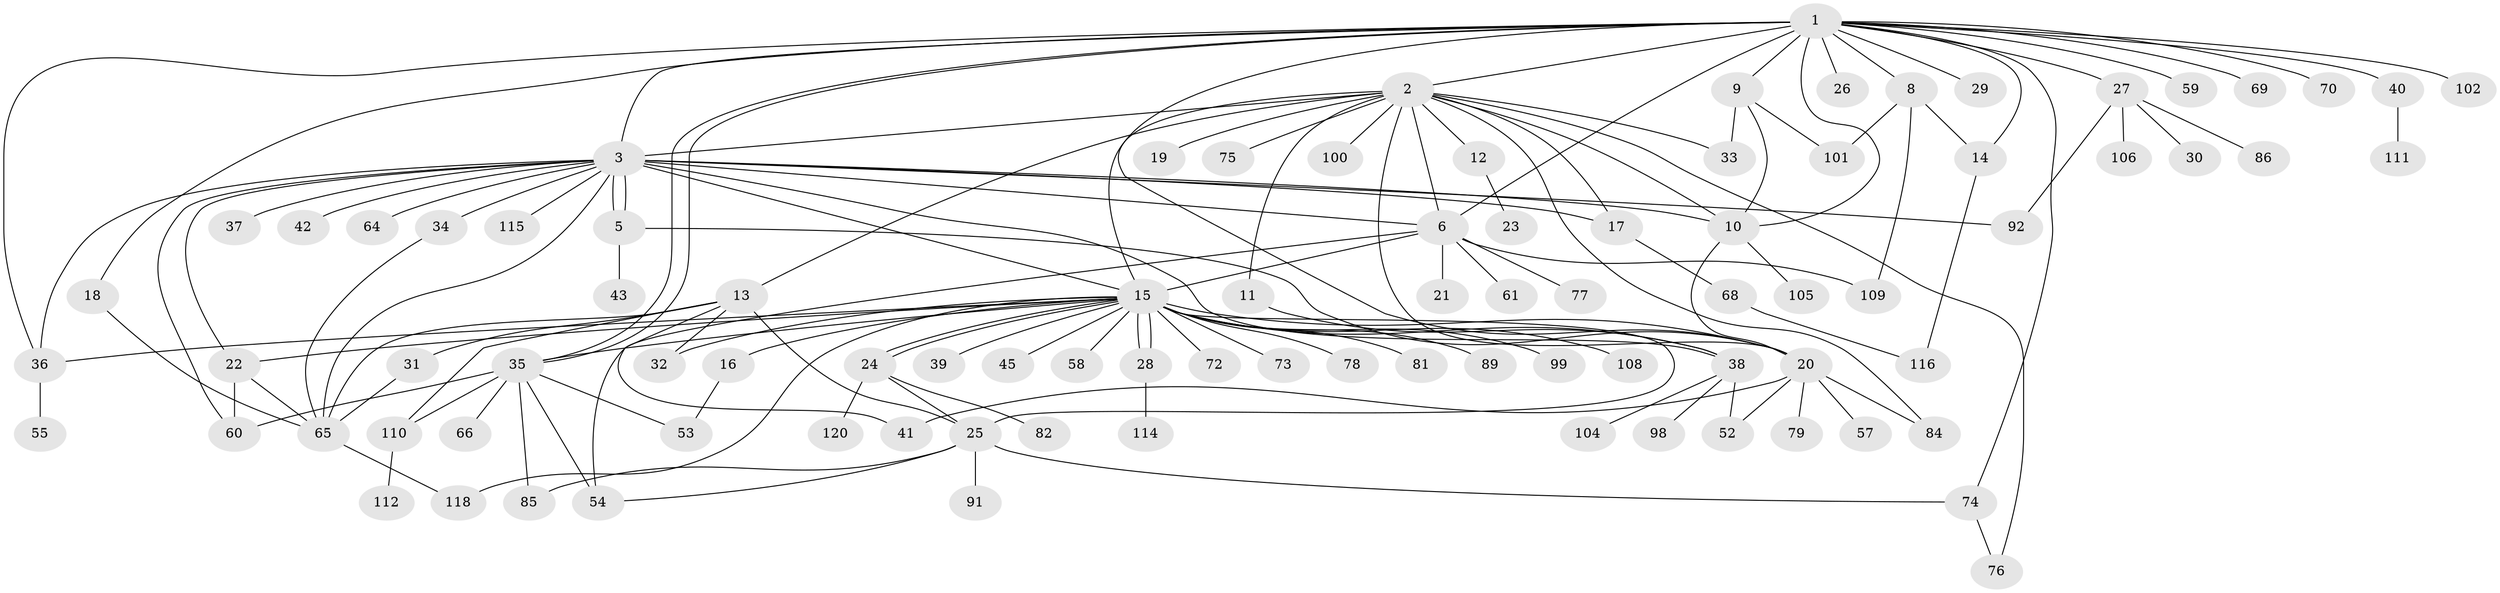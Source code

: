 // Generated by graph-tools (version 1.1) at 2025/23/03/03/25 07:23:49]
// undirected, 91 vertices, 140 edges
graph export_dot {
graph [start="1"]
  node [color=gray90,style=filled];
  1 [super="+7"];
  2 [super="+62"];
  3 [super="+4"];
  5;
  6 [super="+56"];
  8 [super="+46"];
  9 [super="+44"];
  10 [super="+67"];
  11;
  12;
  13 [super="+48"];
  14;
  15 [super="+93"];
  16;
  17;
  18 [super="+90"];
  19;
  20 [super="+47"];
  21;
  22 [super="+50"];
  23;
  24;
  25 [super="+71"];
  26;
  27 [super="+88"];
  28 [super="+80"];
  29 [super="+96"];
  30;
  31 [super="+87"];
  32 [super="+117"];
  33;
  34;
  35 [super="+49"];
  36;
  37 [super="+103"];
  38 [super="+94"];
  39;
  40;
  41 [super="+51"];
  42;
  43;
  45;
  52;
  53 [super="+95"];
  54 [super="+63"];
  55;
  57;
  58;
  59;
  60 [super="+119"];
  61;
  64;
  65 [super="+83"];
  66;
  68;
  69;
  70;
  72;
  73;
  74 [super="+107"];
  75 [super="+113"];
  76;
  77;
  78;
  79;
  81;
  82;
  84 [super="+97"];
  85;
  86;
  89;
  91;
  92;
  98;
  99;
  100;
  101;
  102;
  104;
  105;
  106;
  108;
  109;
  110;
  111;
  112;
  114;
  115;
  116;
  118;
  120;
  1 -- 2;
  1 -- 3;
  1 -- 6;
  1 -- 9;
  1 -- 18;
  1 -- 20;
  1 -- 26;
  1 -- 27;
  1 -- 29;
  1 -- 35 [weight=2];
  1 -- 35;
  1 -- 40;
  1 -- 69;
  1 -- 102;
  1 -- 36;
  1 -- 70;
  1 -- 8;
  1 -- 74;
  1 -- 59;
  1 -- 14;
  1 -- 10;
  2 -- 6;
  2 -- 10;
  2 -- 11;
  2 -- 12;
  2 -- 13;
  2 -- 15;
  2 -- 17;
  2 -- 19;
  2 -- 33;
  2 -- 75;
  2 -- 76;
  2 -- 84 [weight=2];
  2 -- 100 [weight=2];
  2 -- 20;
  2 -- 3;
  3 -- 5;
  3 -- 5;
  3 -- 6;
  3 -- 10;
  3 -- 22;
  3 -- 36;
  3 -- 64;
  3 -- 115;
  3 -- 34;
  3 -- 37;
  3 -- 38;
  3 -- 42;
  3 -- 60;
  3 -- 15;
  3 -- 17;
  3 -- 92;
  3 -- 65;
  5 -- 20;
  5 -- 43;
  6 -- 15;
  6 -- 21;
  6 -- 77;
  6 -- 54;
  6 -- 61;
  6 -- 109;
  8 -- 14;
  8 -- 101;
  8 -- 109;
  9 -- 10;
  9 -- 33;
  9 -- 101;
  10 -- 20;
  10 -- 105;
  11 -- 38;
  12 -- 23;
  13 -- 25;
  13 -- 31;
  13 -- 32;
  13 -- 110;
  13 -- 41;
  13 -- 65;
  14 -- 116;
  15 -- 16;
  15 -- 20;
  15 -- 24;
  15 -- 24;
  15 -- 25;
  15 -- 28 [weight=2];
  15 -- 28;
  15 -- 32;
  15 -- 35;
  15 -- 36;
  15 -- 38;
  15 -- 39;
  15 -- 45;
  15 -- 58;
  15 -- 72;
  15 -- 73;
  15 -- 78;
  15 -- 81;
  15 -- 89;
  15 -- 99;
  15 -- 108;
  15 -- 118;
  15 -- 22;
  16 -- 53;
  17 -- 68;
  18 -- 65;
  20 -- 41;
  20 -- 52;
  20 -- 57;
  20 -- 79;
  20 -- 84;
  22 -- 60;
  22 -- 65;
  24 -- 25;
  24 -- 82;
  24 -- 120;
  25 -- 54;
  25 -- 74;
  25 -- 85;
  25 -- 91;
  27 -- 30;
  27 -- 86;
  27 -- 106;
  27 -- 92;
  28 -- 114;
  31 -- 65;
  34 -- 65;
  35 -- 53;
  35 -- 54;
  35 -- 60;
  35 -- 66;
  35 -- 85;
  35 -- 110;
  36 -- 55;
  38 -- 98;
  38 -- 104;
  38 -- 52;
  40 -- 111;
  65 -- 118;
  68 -- 116;
  74 -- 76;
  110 -- 112;
}
